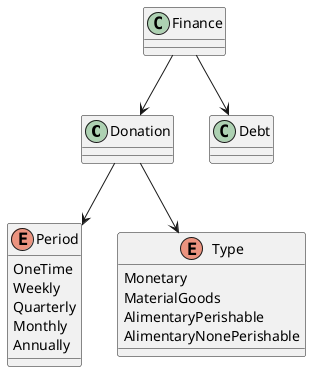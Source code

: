 @startuml
class Donation{}

enum Period{
OneTime
Weekly
Quarterly
Monthly
Annually
}

enum Type{
Monetary
MaterialGoods
AlimentaryPerishable
AlimentaryNonePerishable
}


Donation --> Period
Donation --> Type

class Finance{}
class Debt{}

Finance --> Debt
Finance --> Donation
@enduml
